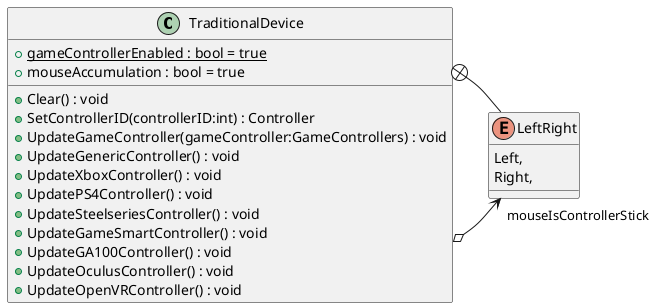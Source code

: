 @startuml
class TraditionalDevice {
    + {static} gameControllerEnabled : bool = true
    + Clear() : void
    + SetControllerID(controllerID:int) : Controller
    + mouseAccumulation : bool = true
    + UpdateGameController(gameController:GameControllers) : void
    + UpdateGenericController() : void
    + UpdateXboxController() : void
    + UpdatePS4Controller() : void
    + UpdateSteelseriesController() : void
    + UpdateGameSmartController() : void
    + UpdateGA100Controller() : void
    + UpdateOculusController() : void
    + UpdateOpenVRController() : void
}
enum LeftRight {
    Left,
    Right,
}
TraditionalDevice o-> "mouseIsControllerStick" LeftRight
TraditionalDevice +-- LeftRight
@enduml
